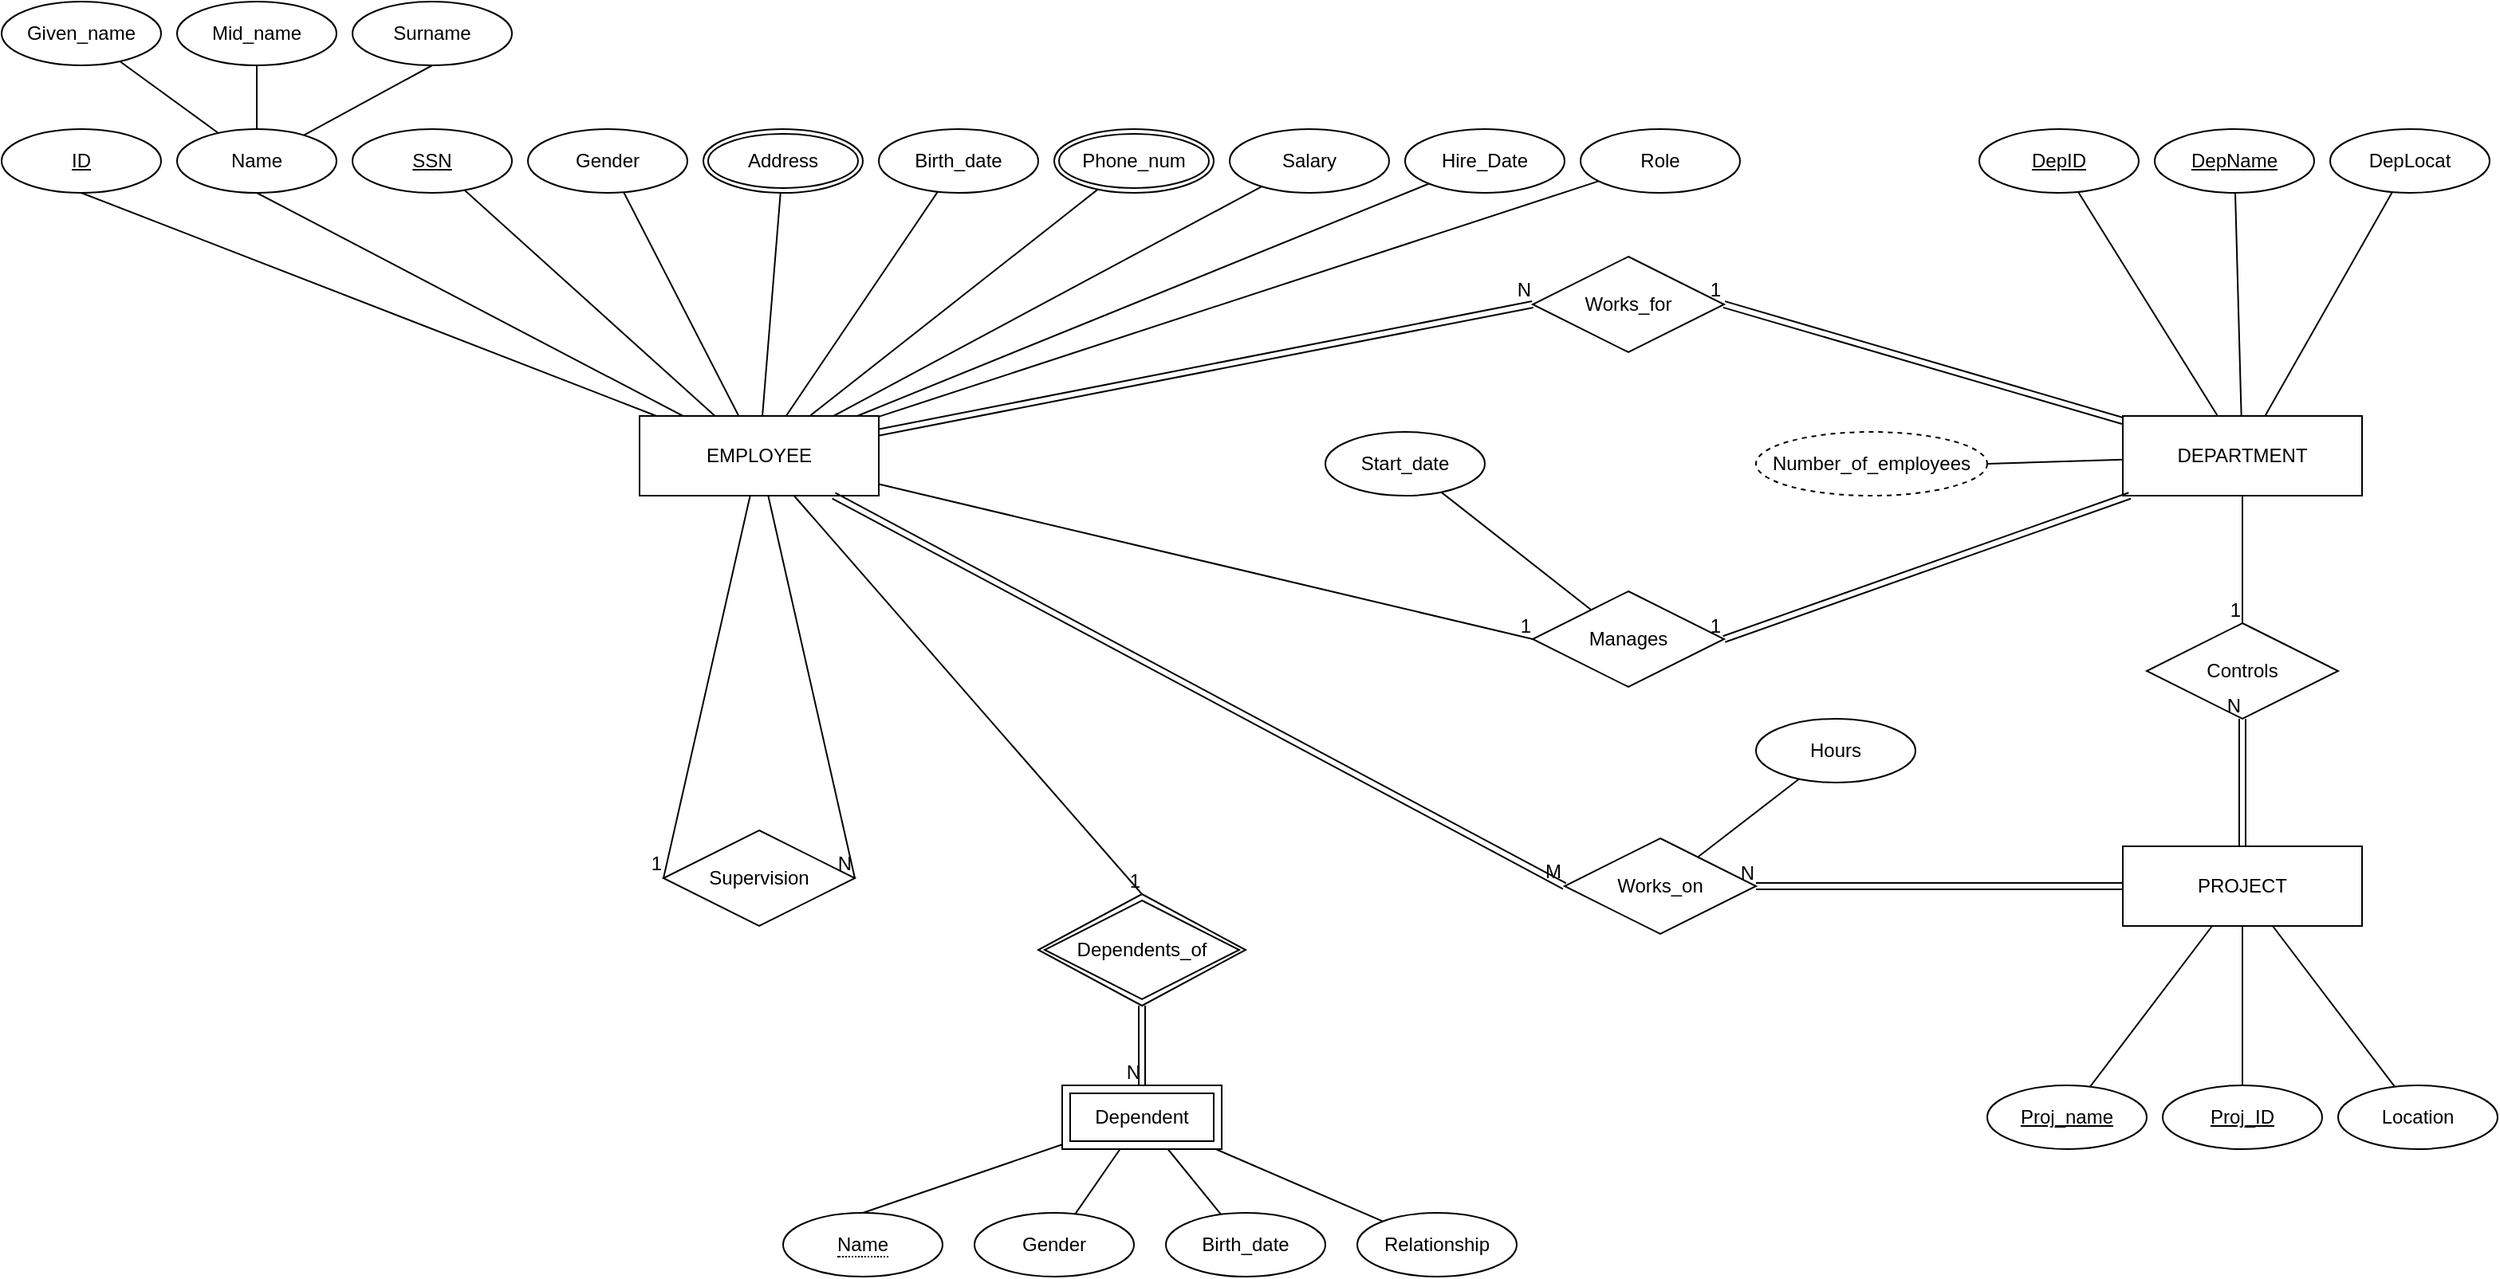 <mxfile version="26.2.14">
  <diagram id="R2lEEEUBdFMjLlhIrx00" name="Page-1">
    <mxGraphModel dx="1048" dy="1816" grid="1" gridSize="10" guides="1" tooltips="1" connect="1" arrows="0" fold="1" page="1" pageScale="1" pageWidth="850" pageHeight="1100" math="0" shadow="0" extFonts="Permanent Marker^https://fonts.googleapis.com/css?family=Permanent+Marker">
      <root>
        <mxCell id="0" />
        <mxCell id="1" parent="0" />
        <mxCell id="DGyCyMm6i7E1QIW6mR5m-5" value="EMPLOYEE" style="whiteSpace=wrap;html=1;align=center;" parent="1" vertex="1">
          <mxGeometry x="400" y="180" width="150" height="50" as="geometry" />
        </mxCell>
        <mxCell id="DGyCyMm6i7E1QIW6mR5m-7" value="Given_name" style="ellipse;whiteSpace=wrap;html=1;align=center;" parent="1" vertex="1">
          <mxGeometry y="-80" width="100" height="40" as="geometry" />
        </mxCell>
        <mxCell id="DGyCyMm6i7E1QIW6mR5m-8" value="Surname" style="ellipse;whiteSpace=wrap;html=1;align=center;" parent="1" vertex="1">
          <mxGeometry x="220" y="-80" width="100" height="40" as="geometry" />
        </mxCell>
        <mxCell id="DGyCyMm6i7E1QIW6mR5m-9" value="" style="endArrow=none;html=1;rounded=0;" parent="1" source="DGyCyMm6i7E1QIW6mR5m-7" target="DGyCyMm6i7E1QIW6mR5m-14" edge="1">
          <mxGeometry relative="1" as="geometry">
            <mxPoint x="330" y="190" as="sourcePoint" />
            <mxPoint x="490" y="190" as="targetPoint" />
          </mxGeometry>
        </mxCell>
        <mxCell id="DGyCyMm6i7E1QIW6mR5m-10" value="" style="endArrow=none;html=1;rounded=0;entryX=0.5;entryY=1;entryDx=0;entryDy=0;" parent="1" source="DGyCyMm6i7E1QIW6mR5m-14" target="DGyCyMm6i7E1QIW6mR5m-8" edge="1">
          <mxGeometry relative="1" as="geometry">
            <mxPoint x="160" y="80" as="sourcePoint" />
            <mxPoint x="320" y="80" as="targetPoint" />
          </mxGeometry>
        </mxCell>
        <mxCell id="DGyCyMm6i7E1QIW6mR5m-11" value="ID" style="ellipse;whiteSpace=wrap;html=1;align=center;fontStyle=4;" parent="1" vertex="1">
          <mxGeometry width="100" height="40" as="geometry" />
        </mxCell>
        <mxCell id="DGyCyMm6i7E1QIW6mR5m-12" value="" style="endArrow=none;html=1;rounded=0;exitX=0.5;exitY=1;exitDx=0;exitDy=0;" parent="1" source="DGyCyMm6i7E1QIW6mR5m-11" target="DGyCyMm6i7E1QIW6mR5m-5" edge="1">
          <mxGeometry relative="1" as="geometry">
            <mxPoint x="330" y="190" as="sourcePoint" />
            <mxPoint x="150" y="190" as="targetPoint" />
          </mxGeometry>
        </mxCell>
        <mxCell id="DGyCyMm6i7E1QIW6mR5m-14" value="Name" style="ellipse;whiteSpace=wrap;html=1;align=center;" parent="1" vertex="1">
          <mxGeometry x="110" width="100" height="40" as="geometry" />
        </mxCell>
        <mxCell id="DGyCyMm6i7E1QIW6mR5m-15" value="" style="endArrow=none;html=1;rounded=0;entryX=0.5;entryY=1;entryDx=0;entryDy=0;" parent="1" source="DGyCyMm6i7E1QIW6mR5m-5" target="DGyCyMm6i7E1QIW6mR5m-14" edge="1">
          <mxGeometry relative="1" as="geometry">
            <mxPoint x="100" y="190" as="sourcePoint" />
            <mxPoint x="260" y="190" as="targetPoint" />
          </mxGeometry>
        </mxCell>
        <mxCell id="DGyCyMm6i7E1QIW6mR5m-16" value="Mid_name" style="ellipse;whiteSpace=wrap;html=1;align=center;" parent="1" vertex="1">
          <mxGeometry x="110" y="-80" width="100" height="40" as="geometry" />
        </mxCell>
        <mxCell id="DGyCyMm6i7E1QIW6mR5m-17" value="" style="endArrow=none;html=1;rounded=0;" parent="1" source="DGyCyMm6i7E1QIW6mR5m-16" target="DGyCyMm6i7E1QIW6mR5m-14" edge="1">
          <mxGeometry relative="1" as="geometry">
            <mxPoint x="330" y="20" as="sourcePoint" />
            <mxPoint x="490" y="20" as="targetPoint" />
          </mxGeometry>
        </mxCell>
        <mxCell id="DGyCyMm6i7E1QIW6mR5m-19" value="SSN" style="ellipse;whiteSpace=wrap;html=1;align=center;fontStyle=4;" parent="1" vertex="1">
          <mxGeometry x="220" width="100" height="40" as="geometry" />
        </mxCell>
        <mxCell id="DGyCyMm6i7E1QIW6mR5m-20" value="" style="endArrow=none;html=1;rounded=0;" parent="1" source="DGyCyMm6i7E1QIW6mR5m-5" target="DGyCyMm6i7E1QIW6mR5m-19" edge="1">
          <mxGeometry relative="1" as="geometry">
            <mxPoint x="290" y="20" as="sourcePoint" />
            <mxPoint x="450" y="20" as="targetPoint" />
          </mxGeometry>
        </mxCell>
        <mxCell id="DGyCyMm6i7E1QIW6mR5m-21" value="Gender" style="ellipse;whiteSpace=wrap;html=1;align=center;" parent="1" vertex="1">
          <mxGeometry x="330" width="100" height="40" as="geometry" />
        </mxCell>
        <mxCell id="DGyCyMm6i7E1QIW6mR5m-22" value="" style="endArrow=none;html=1;rounded=0;" parent="1" source="DGyCyMm6i7E1QIW6mR5m-5" target="DGyCyMm6i7E1QIW6mR5m-21" edge="1">
          <mxGeometry relative="1" as="geometry">
            <mxPoint x="320" y="20" as="sourcePoint" />
            <mxPoint x="480" y="20" as="targetPoint" />
          </mxGeometry>
        </mxCell>
        <mxCell id="DGyCyMm6i7E1QIW6mR5m-23" value="Address" style="ellipse;shape=doubleEllipse;margin=3;whiteSpace=wrap;html=1;align=center;" parent="1" vertex="1">
          <mxGeometry x="440" width="100" height="40" as="geometry" />
        </mxCell>
        <mxCell id="DGyCyMm6i7E1QIW6mR5m-24" value="" style="endArrow=none;html=1;rounded=0;" parent="1" source="DGyCyMm6i7E1QIW6mR5m-5" target="DGyCyMm6i7E1QIW6mR5m-23" edge="1">
          <mxGeometry relative="1" as="geometry">
            <mxPoint x="300" y="190" as="sourcePoint" />
            <mxPoint x="460" y="190" as="targetPoint" />
          </mxGeometry>
        </mxCell>
        <mxCell id="DGyCyMm6i7E1QIW6mR5m-25" value="Birth_date" style="ellipse;whiteSpace=wrap;html=1;align=center;" parent="1" vertex="1">
          <mxGeometry x="550" width="100" height="40" as="geometry" />
        </mxCell>
        <mxCell id="DGyCyMm6i7E1QIW6mR5m-29" value="" style="endArrow=none;html=1;rounded=0;" parent="1" source="DGyCyMm6i7E1QIW6mR5m-5" target="DGyCyMm6i7E1QIW6mR5m-25" edge="1">
          <mxGeometry relative="1" as="geometry">
            <mxPoint x="370" y="110" as="sourcePoint" />
            <mxPoint x="530" y="110" as="targetPoint" />
          </mxGeometry>
        </mxCell>
        <mxCell id="DGyCyMm6i7E1QIW6mR5m-31" value="Salary" style="ellipse;whiteSpace=wrap;html=1;align=center;" parent="1" vertex="1">
          <mxGeometry x="770" width="100" height="40" as="geometry" />
        </mxCell>
        <mxCell id="DGyCyMm6i7E1QIW6mR5m-32" value="" style="endArrow=none;html=1;rounded=0;" parent="1" source="DGyCyMm6i7E1QIW6mR5m-5" target="DGyCyMm6i7E1QIW6mR5m-31" edge="1">
          <mxGeometry relative="1" as="geometry">
            <mxPoint x="510" y="100" as="sourcePoint" />
            <mxPoint x="670" y="100" as="targetPoint" />
          </mxGeometry>
        </mxCell>
        <mxCell id="DGyCyMm6i7E1QIW6mR5m-34" value="" style="endArrow=none;html=1;rounded=0;" parent="1" source="DGyCyMm6i7E1QIW6mR5m-5" target="zAqfdsrkWJlYxSNTXP81-5" edge="1">
          <mxGeometry relative="1" as="geometry">
            <mxPoint x="570" y="120" as="sourcePoint" />
            <mxPoint x="687.279" y="37.816" as="targetPoint" />
          </mxGeometry>
        </mxCell>
        <mxCell id="LaG2kn6Hpm8LccnMGh0O-1" value="Hire_&lt;span style=&quot;background-color: transparent; color: light-dark(rgb(0, 0, 0), rgb(255, 255, 255));&quot;&gt;Date&lt;/span&gt;" style="ellipse;whiteSpace=wrap;html=1;align=center;" parent="1" vertex="1">
          <mxGeometry x="880" width="100" height="40" as="geometry" />
        </mxCell>
        <mxCell id="LaG2kn6Hpm8LccnMGh0O-2" value="" style="endArrow=none;html=1;rounded=0;" parent="1" source="DGyCyMm6i7E1QIW6mR5m-5" target="LaG2kn6Hpm8LccnMGh0O-1" edge="1">
          <mxGeometry relative="1" as="geometry">
            <mxPoint x="690" y="110" as="sourcePoint" />
            <mxPoint x="850" y="110" as="targetPoint" />
          </mxGeometry>
        </mxCell>
        <mxCell id="LaG2kn6Hpm8LccnMGh0O-3" value="DEPARTMENT" style="whiteSpace=wrap;html=1;align=center;" parent="1" vertex="1">
          <mxGeometry x="1330" y="180" width="150" height="50" as="geometry" />
        </mxCell>
        <mxCell id="LaG2kn6Hpm8LccnMGh0O-5" value="DepID" style="ellipse;whiteSpace=wrap;html=1;align=center;fontStyle=4;" parent="1" vertex="1">
          <mxGeometry x="1240" width="100" height="40" as="geometry" />
        </mxCell>
        <mxCell id="LaG2kn6Hpm8LccnMGh0O-6" value="DepName" style="ellipse;whiteSpace=wrap;html=1;align=center;fontStyle=4;" parent="1" vertex="1">
          <mxGeometry x="1350" width="100" height="40" as="geometry" />
        </mxCell>
        <mxCell id="LaG2kn6Hpm8LccnMGh0O-8" value="" style="endArrow=none;html=1;rounded=0;" parent="1" source="LaG2kn6Hpm8LccnMGh0O-5" target="LaG2kn6Hpm8LccnMGh0O-3" edge="1">
          <mxGeometry relative="1" as="geometry">
            <mxPoint x="320" y="510" as="sourcePoint" />
            <mxPoint x="480" y="510" as="targetPoint" />
          </mxGeometry>
        </mxCell>
        <mxCell id="LaG2kn6Hpm8LccnMGh0O-9" value="" style="endArrow=none;html=1;rounded=0;" parent="1" source="LaG2kn6Hpm8LccnMGh0O-6" target="LaG2kn6Hpm8LccnMGh0O-3" edge="1">
          <mxGeometry relative="1" as="geometry">
            <mxPoint x="450" y="510" as="sourcePoint" />
            <mxPoint x="610" y="510" as="targetPoint" />
          </mxGeometry>
        </mxCell>
        <mxCell id="LaG2kn6Hpm8LccnMGh0O-10" value="" style="endArrow=none;html=1;rounded=0;" parent="1" source="zAqfdsrkWJlYxSNTXP81-1" target="LaG2kn6Hpm8LccnMGh0O-3" edge="1">
          <mxGeometry relative="1" as="geometry">
            <mxPoint x="1498.947" y="39.505" as="sourcePoint" />
            <mxPoint x="710" y="510" as="targetPoint" />
          </mxGeometry>
        </mxCell>
        <mxCell id="L0dqfXICZT49HhjWpMW9-1" value="Works_for" style="shape=rhombus;perimeter=rhombusPerimeter;whiteSpace=wrap;html=1;align=center;" parent="1" vertex="1">
          <mxGeometry x="960" y="80" width="120" height="60" as="geometry" />
        </mxCell>
        <mxCell id="L0dqfXICZT49HhjWpMW9-2" value="Manages" style="shape=rhombus;perimeter=rhombusPerimeter;whiteSpace=wrap;html=1;align=center;" parent="1" vertex="1">
          <mxGeometry x="960" y="290" width="120" height="60" as="geometry" />
        </mxCell>
        <mxCell id="L0dqfXICZT49HhjWpMW9-3" value="" style="shape=link;html=1;rounded=0;entryX=0;entryY=0.5;entryDx=0;entryDy=0;" parent="1" source="DGyCyMm6i7E1QIW6mR5m-5" target="L0dqfXICZT49HhjWpMW9-1" edge="1">
          <mxGeometry relative="1" as="geometry">
            <mxPoint x="720" y="200" as="sourcePoint" />
            <mxPoint x="880" y="200" as="targetPoint" />
          </mxGeometry>
        </mxCell>
        <mxCell id="L0dqfXICZT49HhjWpMW9-4" value="N" style="resizable=0;html=1;whiteSpace=wrap;align=right;verticalAlign=bottom;" parent="L0dqfXICZT49HhjWpMW9-3" connectable="0" vertex="1">
          <mxGeometry x="1" relative="1" as="geometry" />
        </mxCell>
        <mxCell id="L0dqfXICZT49HhjWpMW9-5" value="" style="shape=link;html=1;rounded=0;entryX=1;entryY=0.5;entryDx=0;entryDy=0;" parent="1" source="LaG2kn6Hpm8LccnMGh0O-3" target="L0dqfXICZT49HhjWpMW9-1" edge="1">
          <mxGeometry relative="1" as="geometry">
            <mxPoint x="1660" y="160" as="sourcePoint" />
            <mxPoint x="1500" y="160" as="targetPoint" />
          </mxGeometry>
        </mxCell>
        <mxCell id="L0dqfXICZT49HhjWpMW9-6" value="1" style="resizable=0;html=1;whiteSpace=wrap;align=right;verticalAlign=bottom;" parent="L0dqfXICZT49HhjWpMW9-5" connectable="0" vertex="1">
          <mxGeometry x="1" relative="1" as="geometry" />
        </mxCell>
        <mxCell id="L0dqfXICZT49HhjWpMW9-8" value="" style="endArrow=none;html=1;rounded=0;entryX=0;entryY=0.5;entryDx=0;entryDy=0;" parent="1" source="DGyCyMm6i7E1QIW6mR5m-5" target="L0dqfXICZT49HhjWpMW9-2" edge="1">
          <mxGeometry relative="1" as="geometry">
            <mxPoint x="670" y="260" as="sourcePoint" />
            <mxPoint x="830" y="260" as="targetPoint" />
          </mxGeometry>
        </mxCell>
        <mxCell id="L0dqfXICZT49HhjWpMW9-9" value="1" style="resizable=0;html=1;whiteSpace=wrap;align=right;verticalAlign=bottom;" parent="L0dqfXICZT49HhjWpMW9-8" connectable="0" vertex="1">
          <mxGeometry x="1" relative="1" as="geometry" />
        </mxCell>
        <mxCell id="L0dqfXICZT49HhjWpMW9-10" value="" style="shape=link;html=1;rounded=0;entryX=1;entryY=0.5;entryDx=0;entryDy=0;" parent="1" source="LaG2kn6Hpm8LccnMGh0O-3" target="L0dqfXICZT49HhjWpMW9-2" edge="1">
          <mxGeometry relative="1" as="geometry">
            <mxPoint x="1320" y="270" as="sourcePoint" />
            <mxPoint x="1160" y="270" as="targetPoint" />
          </mxGeometry>
        </mxCell>
        <mxCell id="L0dqfXICZT49HhjWpMW9-11" value="1" style="resizable=0;html=1;whiteSpace=wrap;align=right;verticalAlign=bottom;" parent="L0dqfXICZT49HhjWpMW9-10" connectable="0" vertex="1">
          <mxGeometry x="1" relative="1" as="geometry" />
        </mxCell>
        <mxCell id="L0dqfXICZT49HhjWpMW9-12" value="Supervision" style="shape=rhombus;perimeter=rhombusPerimeter;whiteSpace=wrap;html=1;align=center;" parent="1" vertex="1">
          <mxGeometry x="415" y="440" width="120" height="60" as="geometry" />
        </mxCell>
        <mxCell id="L0dqfXICZT49HhjWpMW9-16" value="" style="endArrow=none;html=1;rounded=0;entryX=1;entryY=0.5;entryDx=0;entryDy=0;" parent="1" source="DGyCyMm6i7E1QIW6mR5m-5" target="L0dqfXICZT49HhjWpMW9-12" edge="1">
          <mxGeometry relative="1" as="geometry">
            <mxPoint x="520" y="330" as="sourcePoint" />
            <mxPoint x="680" y="330" as="targetPoint" />
          </mxGeometry>
        </mxCell>
        <mxCell id="L0dqfXICZT49HhjWpMW9-17" value="N" style="resizable=0;html=1;whiteSpace=wrap;align=right;verticalAlign=bottom;" parent="L0dqfXICZT49HhjWpMW9-16" connectable="0" vertex="1">
          <mxGeometry x="1" relative="1" as="geometry" />
        </mxCell>
        <mxCell id="L0dqfXICZT49HhjWpMW9-18" value="" style="endArrow=none;html=1;rounded=0;entryX=0;entryY=0.5;entryDx=0;entryDy=0;" parent="1" source="DGyCyMm6i7E1QIW6mR5m-5" target="L0dqfXICZT49HhjWpMW9-12" edge="1">
          <mxGeometry relative="1" as="geometry">
            <mxPoint x="380" y="310" as="sourcePoint" />
            <mxPoint x="480" y="380" as="targetPoint" />
          </mxGeometry>
        </mxCell>
        <mxCell id="L0dqfXICZT49HhjWpMW9-19" value="1" style="resizable=0;html=1;whiteSpace=wrap;align=right;verticalAlign=bottom;" parent="L0dqfXICZT49HhjWpMW9-18" connectable="0" vertex="1">
          <mxGeometry x="1" relative="1" as="geometry" />
        </mxCell>
        <mxCell id="Hfeq7QUp48aI9Lyy1I4S-1" value="PROJECT" style="whiteSpace=wrap;html=1;align=center;" parent="1" vertex="1">
          <mxGeometry x="1330" y="450" width="150" height="50" as="geometry" />
        </mxCell>
        <mxCell id="Hfeq7QUp48aI9Lyy1I4S-2" value="Controls" style="shape=rhombus;perimeter=rhombusPerimeter;whiteSpace=wrap;html=1;align=center;" parent="1" vertex="1">
          <mxGeometry x="1345" y="310" width="120" height="60" as="geometry" />
        </mxCell>
        <mxCell id="Hfeq7QUp48aI9Lyy1I4S-9" value="Works_on" style="shape=rhombus;perimeter=rhombusPerimeter;whiteSpace=wrap;html=1;align=center;" parent="1" vertex="1">
          <mxGeometry x="980" y="445" width="120" height="60" as="geometry" />
        </mxCell>
        <mxCell id="Hfeq7QUp48aI9Lyy1I4S-10" value="Proj_ID" style="ellipse;whiteSpace=wrap;html=1;align=center;fontStyle=4;" parent="1" vertex="1">
          <mxGeometry x="1355" y="600" width="100" height="40" as="geometry" />
        </mxCell>
        <mxCell id="Hfeq7QUp48aI9Lyy1I4S-11" value="Proj_name" style="ellipse;whiteSpace=wrap;html=1;align=center;fontStyle=4;" parent="1" vertex="1">
          <mxGeometry x="1245" y="600" width="100" height="40" as="geometry" />
        </mxCell>
        <mxCell id="Hfeq7QUp48aI9Lyy1I4S-12" value="Location" style="ellipse;whiteSpace=wrap;html=1;align=center;" parent="1" vertex="1">
          <mxGeometry x="1465" y="600" width="100" height="40" as="geometry" />
        </mxCell>
        <mxCell id="Hfeq7QUp48aI9Lyy1I4S-13" value="" style="endArrow=none;html=1;rounded=0;" parent="1" source="Hfeq7QUp48aI9Lyy1I4S-11" target="Hfeq7QUp48aI9Lyy1I4S-1" edge="1">
          <mxGeometry relative="1" as="geometry">
            <mxPoint x="1270" y="550" as="sourcePoint" />
            <mxPoint x="1430" y="550" as="targetPoint" />
          </mxGeometry>
        </mxCell>
        <mxCell id="Hfeq7QUp48aI9Lyy1I4S-14" value="" style="endArrow=none;html=1;rounded=0;" parent="1" source="Hfeq7QUp48aI9Lyy1I4S-10" target="Hfeq7QUp48aI9Lyy1I4S-1" edge="1">
          <mxGeometry relative="1" as="geometry">
            <mxPoint x="1420" y="570" as="sourcePoint" />
            <mxPoint x="1580" y="570" as="targetPoint" />
          </mxGeometry>
        </mxCell>
        <mxCell id="Hfeq7QUp48aI9Lyy1I4S-15" value="" style="endArrow=none;html=1;rounded=0;" parent="1" source="Hfeq7QUp48aI9Lyy1I4S-1" target="Hfeq7QUp48aI9Lyy1I4S-12" edge="1">
          <mxGeometry relative="1" as="geometry">
            <mxPoint x="1490" y="550" as="sourcePoint" />
            <mxPoint x="1650" y="550" as="targetPoint" />
          </mxGeometry>
        </mxCell>
        <mxCell id="Hfeq7QUp48aI9Lyy1I4S-22" value="Hours" style="ellipse;whiteSpace=wrap;html=1;align=center;" parent="1" vertex="1">
          <mxGeometry x="1100" y="370" width="100" height="40" as="geometry" />
        </mxCell>
        <mxCell id="Hfeq7QUp48aI9Lyy1I4S-23" value="" style="endArrow=none;html=1;rounded=0;" parent="1" source="Hfeq7QUp48aI9Lyy1I4S-9" target="Hfeq7QUp48aI9Lyy1I4S-22" edge="1">
          <mxGeometry relative="1" as="geometry">
            <mxPoint x="950" y="390" as="sourcePoint" />
            <mxPoint x="1110" y="390" as="targetPoint" />
          </mxGeometry>
        </mxCell>
        <mxCell id="Hfeq7QUp48aI9Lyy1I4S-26" value="" style="shape=link;html=1;rounded=0;entryX=0;entryY=0.5;entryDx=0;entryDy=0;" parent="1" source="DGyCyMm6i7E1QIW6mR5m-5" target="Hfeq7QUp48aI9Lyy1I4S-9" edge="1">
          <mxGeometry relative="1" as="geometry">
            <mxPoint x="610" y="380" as="sourcePoint" />
            <mxPoint x="770" y="380" as="targetPoint" />
          </mxGeometry>
        </mxCell>
        <mxCell id="Hfeq7QUp48aI9Lyy1I4S-27" value="M" style="resizable=0;html=1;whiteSpace=wrap;align=right;verticalAlign=bottom;" parent="Hfeq7QUp48aI9Lyy1I4S-26" connectable="0" vertex="1">
          <mxGeometry x="1" relative="1" as="geometry" />
        </mxCell>
        <mxCell id="Hfeq7QUp48aI9Lyy1I4S-28" value="" style="shape=link;html=1;rounded=0;entryX=1;entryY=0.5;entryDx=0;entryDy=0;" parent="1" source="Hfeq7QUp48aI9Lyy1I4S-1" target="Hfeq7QUp48aI9Lyy1I4S-9" edge="1">
          <mxGeometry relative="1" as="geometry">
            <mxPoint x="1300" y="470" as="sourcePoint" />
            <mxPoint x="1140" y="470" as="targetPoint" />
          </mxGeometry>
        </mxCell>
        <mxCell id="Hfeq7QUp48aI9Lyy1I4S-29" value="N" style="resizable=0;html=1;whiteSpace=wrap;align=right;verticalAlign=bottom;" parent="Hfeq7QUp48aI9Lyy1I4S-28" connectable="0" vertex="1">
          <mxGeometry x="1" relative="1" as="geometry" />
        </mxCell>
        <mxCell id="Hfeq7QUp48aI9Lyy1I4S-30" value="" style="endArrow=none;html=1;rounded=0;" parent="1" source="LaG2kn6Hpm8LccnMGh0O-3" target="Hfeq7QUp48aI9Lyy1I4S-2" edge="1">
          <mxGeometry relative="1" as="geometry">
            <mxPoint x="1330" y="290" as="sourcePoint" />
            <mxPoint x="1490" y="290" as="targetPoint" />
          </mxGeometry>
        </mxCell>
        <mxCell id="Hfeq7QUp48aI9Lyy1I4S-31" value="1" style="resizable=0;html=1;whiteSpace=wrap;align=right;verticalAlign=bottom;" parent="Hfeq7QUp48aI9Lyy1I4S-30" connectable="0" vertex="1">
          <mxGeometry x="1" relative="1" as="geometry" />
        </mxCell>
        <mxCell id="Hfeq7QUp48aI9Lyy1I4S-32" value="" style="shape=link;html=1;rounded=0;" parent="1" source="Hfeq7QUp48aI9Lyy1I4S-1" target="Hfeq7QUp48aI9Lyy1I4S-2" edge="1">
          <mxGeometry relative="1" as="geometry">
            <mxPoint x="1330" y="420" as="sourcePoint" />
            <mxPoint x="1490" y="420" as="targetPoint" />
          </mxGeometry>
        </mxCell>
        <mxCell id="Hfeq7QUp48aI9Lyy1I4S-33" value="N" style="resizable=0;html=1;whiteSpace=wrap;align=right;verticalAlign=bottom;" parent="Hfeq7QUp48aI9Lyy1I4S-32" connectable="0" vertex="1">
          <mxGeometry x="1" relative="1" as="geometry" />
        </mxCell>
        <mxCell id="Hfeq7QUp48aI9Lyy1I4S-34" value="Dependen&lt;span style=&quot;background-color: transparent; color: light-dark(rgb(0, 0, 0), rgb(255, 255, 255));&quot;&gt;ts_of&lt;/span&gt;" style="shape=rhombus;double=1;perimeter=rhombusPerimeter;whiteSpace=wrap;html=1;align=center;" parent="1" vertex="1">
          <mxGeometry x="650" y="480" width="130" height="70" as="geometry" />
        </mxCell>
        <mxCell id="Hfeq7QUp48aI9Lyy1I4S-35" value="" style="endArrow=none;html=1;rounded=0;entryX=0.5;entryY=0;entryDx=0;entryDy=0;" parent="1" source="DGyCyMm6i7E1QIW6mR5m-5" target="Hfeq7QUp48aI9Lyy1I4S-34" edge="1">
          <mxGeometry relative="1" as="geometry">
            <mxPoint x="610" y="380" as="sourcePoint" />
            <mxPoint x="770" y="380" as="targetPoint" />
          </mxGeometry>
        </mxCell>
        <mxCell id="Hfeq7QUp48aI9Lyy1I4S-36" value="1" style="resizable=0;html=1;whiteSpace=wrap;align=right;verticalAlign=bottom;" parent="Hfeq7QUp48aI9Lyy1I4S-35" connectable="0" vertex="1">
          <mxGeometry x="1" relative="1" as="geometry" />
        </mxCell>
        <mxCell id="Hfeq7QUp48aI9Lyy1I4S-37" value="Dependent" style="shape=ext;margin=3;double=1;whiteSpace=wrap;html=1;align=center;" parent="1" vertex="1">
          <mxGeometry x="665" y="600" width="100" height="40" as="geometry" />
        </mxCell>
        <mxCell id="Hfeq7QUp48aI9Lyy1I4S-38" value="" style="shape=link;html=1;rounded=0;exitX=0.5;exitY=1;exitDx=0;exitDy=0;" parent="1" source="Hfeq7QUp48aI9Lyy1I4S-34" target="Hfeq7QUp48aI9Lyy1I4S-37" edge="1">
          <mxGeometry relative="1" as="geometry">
            <mxPoint x="680" y="720" as="sourcePoint" />
            <mxPoint x="840" y="720" as="targetPoint" />
          </mxGeometry>
        </mxCell>
        <mxCell id="Hfeq7QUp48aI9Lyy1I4S-39" value="N" style="resizable=0;html=1;whiteSpace=wrap;align=right;verticalAlign=bottom;" parent="Hfeq7QUp48aI9Lyy1I4S-38" connectable="0" vertex="1">
          <mxGeometry x="1" relative="1" as="geometry" />
        </mxCell>
        <mxCell id="Hfeq7QUp48aI9Lyy1I4S-40" value="&lt;span style=&quot;border-bottom: 1px dotted&quot;&gt;Name&lt;/span&gt;" style="ellipse;whiteSpace=wrap;html=1;align=center;" parent="1" vertex="1">
          <mxGeometry x="490" y="680" width="100" height="40" as="geometry" />
        </mxCell>
        <mxCell id="Hfeq7QUp48aI9Lyy1I4S-41" value="Gender" style="ellipse;whiteSpace=wrap;html=1;align=center;" parent="1" vertex="1">
          <mxGeometry x="610" y="680" width="100" height="40" as="geometry" />
        </mxCell>
        <mxCell id="Hfeq7QUp48aI9Lyy1I4S-42" value="Birth_date" style="ellipse;whiteSpace=wrap;html=1;align=center;" parent="1" vertex="1">
          <mxGeometry x="730" y="680" width="100" height="40" as="geometry" />
        </mxCell>
        <mxCell id="Hfeq7QUp48aI9Lyy1I4S-43" value="Relationship" style="ellipse;whiteSpace=wrap;html=1;align=center;" parent="1" vertex="1">
          <mxGeometry x="850" y="680" width="100" height="40" as="geometry" />
        </mxCell>
        <mxCell id="Hfeq7QUp48aI9Lyy1I4S-44" value="" style="endArrow=none;html=1;rounded=0;exitX=0.5;exitY=0;exitDx=0;exitDy=0;" parent="1" source="Hfeq7QUp48aI9Lyy1I4S-40" target="Hfeq7QUp48aI9Lyy1I4S-37" edge="1">
          <mxGeometry relative="1" as="geometry">
            <mxPoint x="540" y="640" as="sourcePoint" />
            <mxPoint x="700" y="640" as="targetPoint" />
          </mxGeometry>
        </mxCell>
        <mxCell id="Hfeq7QUp48aI9Lyy1I4S-45" value="" style="endArrow=none;html=1;rounded=0;" parent="1" source="Hfeq7QUp48aI9Lyy1I4S-41" target="Hfeq7QUp48aI9Lyy1I4S-37" edge="1">
          <mxGeometry relative="1" as="geometry">
            <mxPoint x="630" y="770" as="sourcePoint" />
            <mxPoint x="790" y="770" as="targetPoint" />
          </mxGeometry>
        </mxCell>
        <mxCell id="Hfeq7QUp48aI9Lyy1I4S-46" value="" style="endArrow=none;html=1;rounded=0;" parent="1" source="Hfeq7QUp48aI9Lyy1I4S-37" target="Hfeq7QUp48aI9Lyy1I4S-42" edge="1">
          <mxGeometry relative="1" as="geometry">
            <mxPoint x="800" y="610" as="sourcePoint" />
            <mxPoint x="960" y="610" as="targetPoint" />
          </mxGeometry>
        </mxCell>
        <mxCell id="Hfeq7QUp48aI9Lyy1I4S-47" value="" style="endArrow=none;html=1;rounded=0;" parent="1" source="Hfeq7QUp48aI9Lyy1I4S-37" target="Hfeq7QUp48aI9Lyy1I4S-43" edge="1">
          <mxGeometry relative="1" as="geometry">
            <mxPoint x="820" y="780" as="sourcePoint" />
            <mxPoint x="980" y="780" as="targetPoint" />
          </mxGeometry>
        </mxCell>
        <mxCell id="Hfeq7QUp48aI9Lyy1I4S-48" value="Start_date" style="ellipse;whiteSpace=wrap;html=1;align=center;" parent="1" vertex="1">
          <mxGeometry x="830" y="190" width="100" height="40" as="geometry" />
        </mxCell>
        <mxCell id="Hfeq7QUp48aI9Lyy1I4S-49" value="" style="endArrow=none;html=1;rounded=0;" parent="1" source="Hfeq7QUp48aI9Lyy1I4S-48" target="L0dqfXICZT49HhjWpMW9-2" edge="1">
          <mxGeometry relative="1" as="geometry">
            <mxPoint x="980" y="240" as="sourcePoint" />
            <mxPoint x="1140" y="240" as="targetPoint" />
          </mxGeometry>
        </mxCell>
        <mxCell id="Hfeq7QUp48aI9Lyy1I4S-50" value="Number_of_employees" style="ellipse;whiteSpace=wrap;html=1;align=center;dashed=1;" parent="1" vertex="1">
          <mxGeometry x="1100" y="190" width="145" height="40" as="geometry" />
        </mxCell>
        <mxCell id="Hfeq7QUp48aI9Lyy1I4S-51" value="" style="endArrow=none;html=1;rounded=0;exitX=1;exitY=0.5;exitDx=0;exitDy=0;" parent="1" source="Hfeq7QUp48aI9Lyy1I4S-50" target="LaG2kn6Hpm8LccnMGh0O-3" edge="1">
          <mxGeometry relative="1" as="geometry">
            <mxPoint x="1230" y="290" as="sourcePoint" />
            <mxPoint x="1390" y="290" as="targetPoint" />
          </mxGeometry>
        </mxCell>
        <mxCell id="zAqfdsrkWJlYxSNTXP81-1" value="DepLocat" style="ellipse;whiteSpace=wrap;html=1;align=center;" vertex="1" parent="1">
          <mxGeometry x="1460" width="100" height="40" as="geometry" />
        </mxCell>
        <mxCell id="zAqfdsrkWJlYxSNTXP81-2" value="Role" style="ellipse;whiteSpace=wrap;html=1;align=center;" vertex="1" parent="1">
          <mxGeometry x="990" width="100" height="40" as="geometry" />
        </mxCell>
        <mxCell id="zAqfdsrkWJlYxSNTXP81-3" value="" style="endArrow=none;html=1;rounded=0;" edge="1" parent="1" source="DGyCyMm6i7E1QIW6mR5m-5" target="zAqfdsrkWJlYxSNTXP81-2">
          <mxGeometry relative="1" as="geometry">
            <mxPoint x="770" y="110" as="sourcePoint" />
            <mxPoint x="930" y="110" as="targetPoint" />
          </mxGeometry>
        </mxCell>
        <mxCell id="zAqfdsrkWJlYxSNTXP81-5" value="Phone_num" style="ellipse;shape=doubleEllipse;margin=3;whiteSpace=wrap;html=1;align=center;" vertex="1" parent="1">
          <mxGeometry x="660" width="100" height="40" as="geometry" />
        </mxCell>
      </root>
    </mxGraphModel>
  </diagram>
</mxfile>
